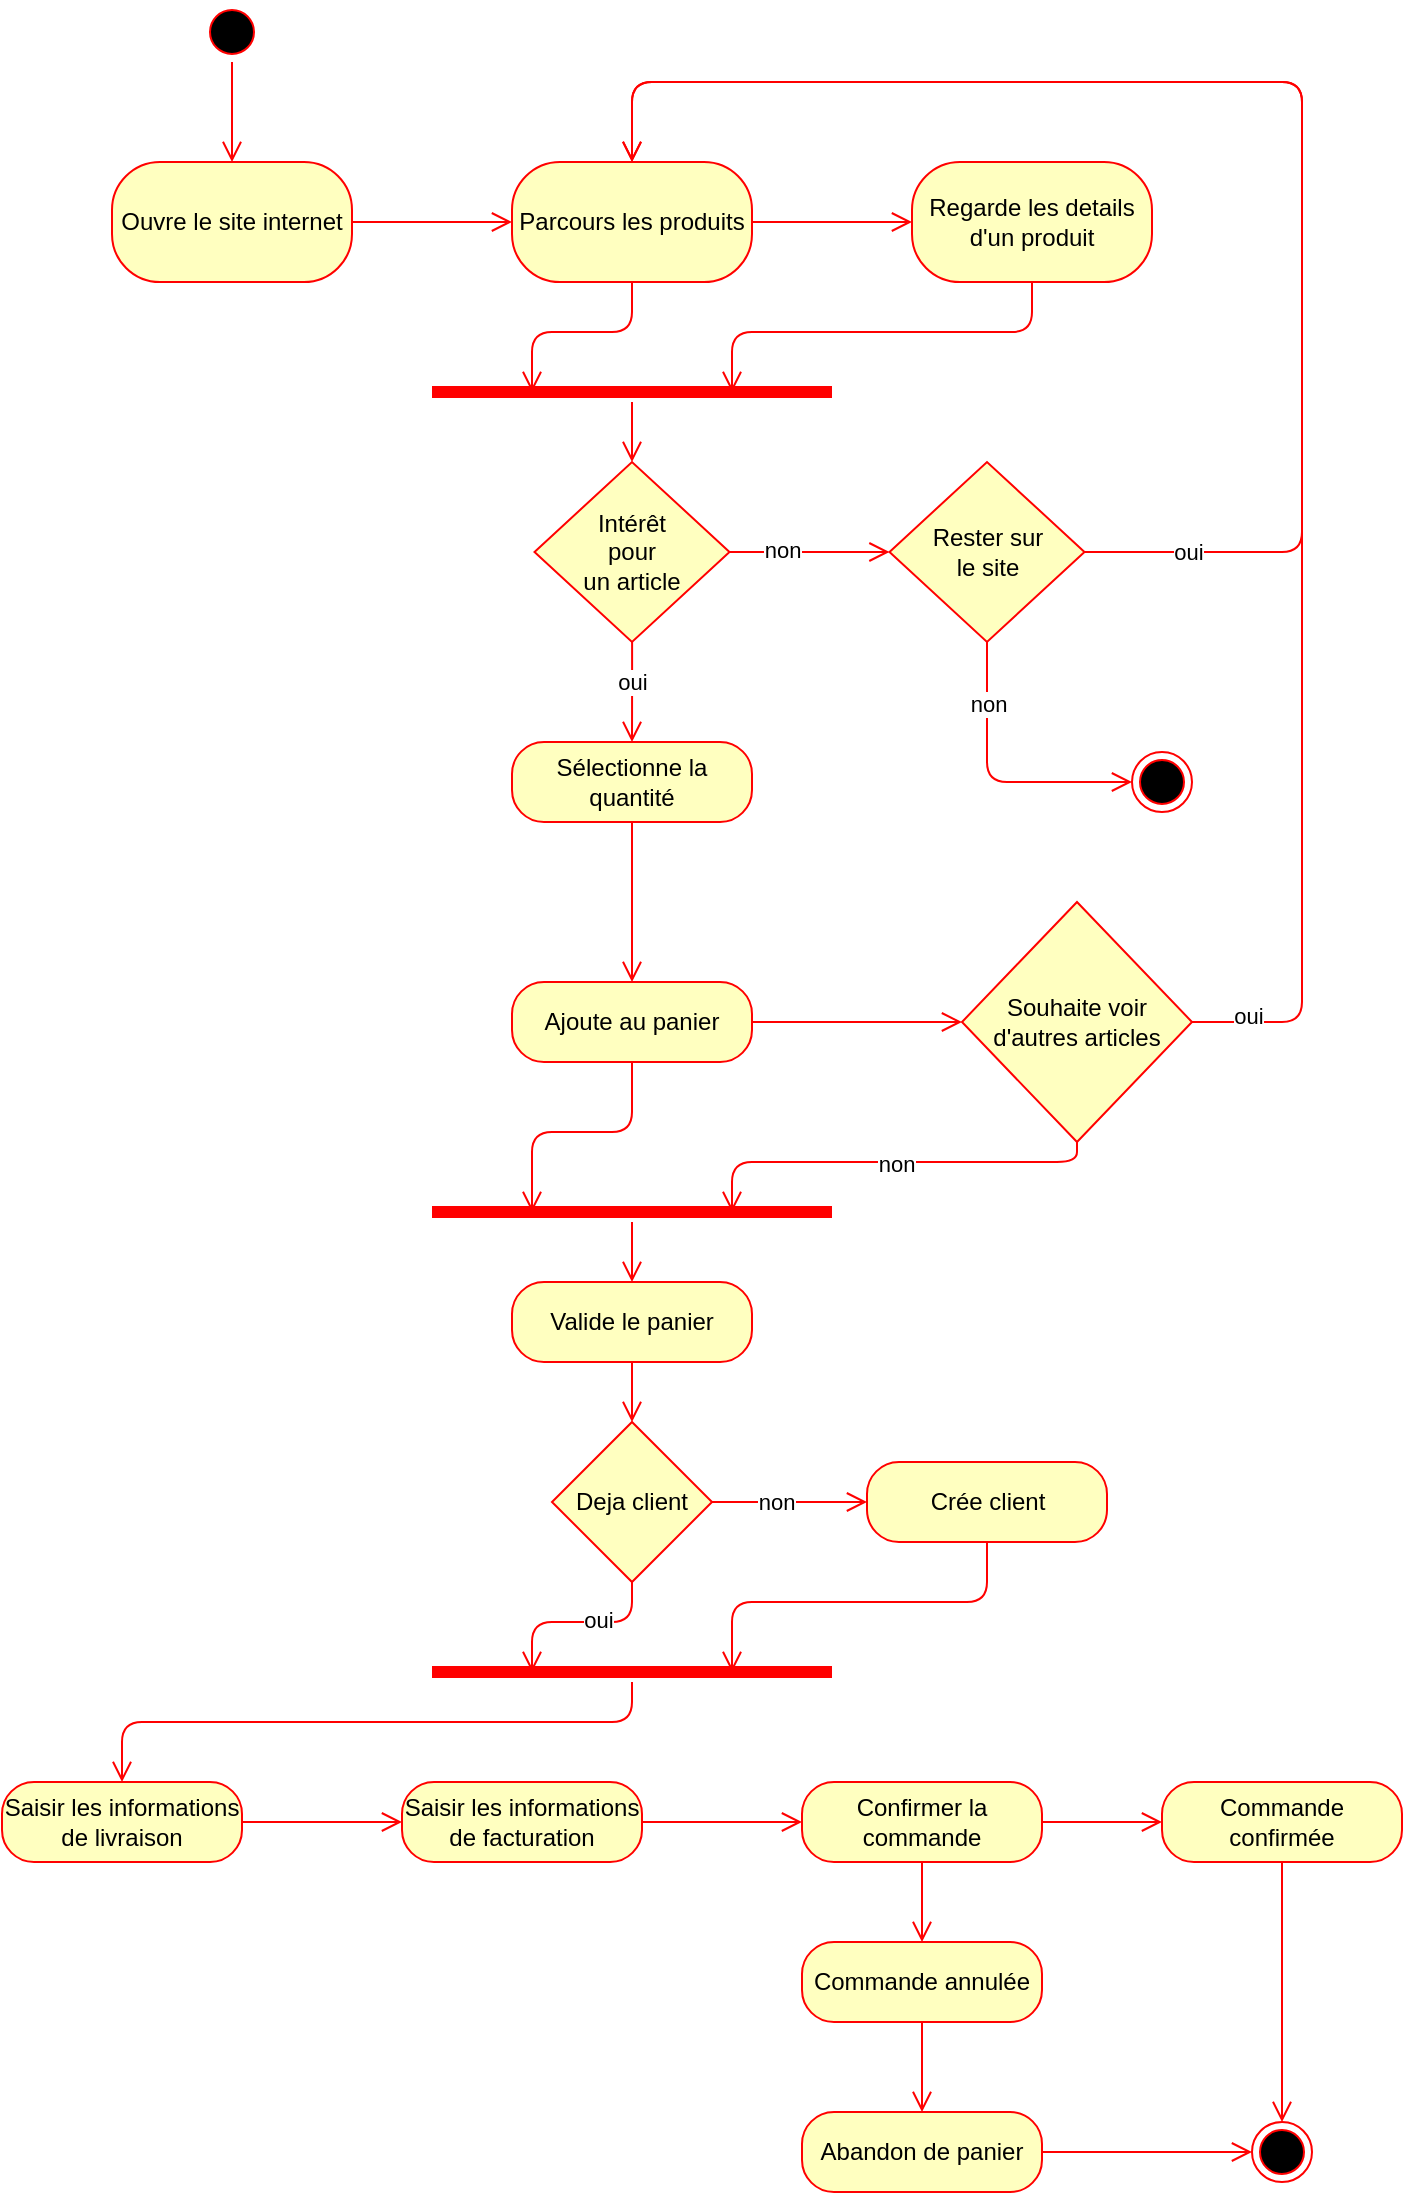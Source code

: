 <mxfile version="14.5.1"><diagram id="iS_wOrwI3ZINQ3SCzMhq" name="Page-1"><mxGraphModel dx="1991" dy="1034" grid="1" gridSize="10" guides="1" tooltips="1" connect="1" arrows="1" fold="1" page="1" pageScale="1" pageWidth="827" pageHeight="1169" math="0" shadow="0"><root><mxCell id="0"/><mxCell id="1" parent="0"/><mxCell id="JMR06myA4c7eKCbgPoZ9-11" value="" style="ellipse;html=1;shape=endState;fillColor=#000000;strokeColor=#ff0000;" vertex="1" parent="1"><mxGeometry x="625" y="405" width="30" height="30" as="geometry"/></mxCell><mxCell id="JMR06myA4c7eKCbgPoZ9-29" style="edgeStyle=orthogonalEdgeStyle;rounded=1;orthogonalLoop=1;jettySize=auto;html=1;exitX=0.5;exitY=1;exitDx=0;exitDy=0;entryX=0;entryY=0.5;entryDx=0;entryDy=0;verticalAlign=bottom;strokeColor=#ff0000;endArrow=open;endSize=8;" edge="1" parent="1" source="JMR06myA4c7eKCbgPoZ9-55" target="JMR06myA4c7eKCbgPoZ9-11"><mxGeometry relative="1" as="geometry"><mxPoint x="420" y="710" as="sourcePoint"/><mxPoint x="640" y="375.0" as="targetPoint"/></mxGeometry></mxCell><mxCell id="JMR06myA4c7eKCbgPoZ9-30" value="non" style="edgeLabel;html=1;align=center;verticalAlign=middle;resizable=0;points=[];" vertex="1" connectable="0" parent="JMR06myA4c7eKCbgPoZ9-29"><mxGeometry x="-0.109" y="2" relative="1" as="geometry"><mxPoint x="-2.06" y="-32.86" as="offset"/></mxGeometry></mxCell><mxCell id="JMR06myA4c7eKCbgPoZ9-51" value="" style="edgeStyle=orthogonalEdgeStyle;rounded=1;orthogonalLoop=1;jettySize=auto;html=1;verticalAlign=bottom;strokeColor=#ff0000;endArrow=open;endSize=8;" edge="1" parent="1" source="JMR06myA4c7eKCbgPoZ9-41" target="JMR06myA4c7eKCbgPoZ9-50"><mxGeometry relative="1" as="geometry"/></mxCell><mxCell id="JMR06myA4c7eKCbgPoZ9-137" style="edgeStyle=orthogonalEdgeStyle;rounded=1;orthogonalLoop=1;jettySize=auto;html=1;exitX=0.5;exitY=1;exitDx=0;exitDy=0;entryX=0.25;entryY=0.5;entryDx=0;entryDy=0;entryPerimeter=0;verticalAlign=bottom;strokeColor=#ff0000;endArrow=open;endSize=8;" edge="1" parent="1" source="JMR06myA4c7eKCbgPoZ9-41" target="JMR06myA4c7eKCbgPoZ9-131"><mxGeometry relative="1" as="geometry"/></mxCell><mxCell id="JMR06myA4c7eKCbgPoZ9-41" value="&lt;span&gt;Parcours les produits&lt;/span&gt;" style="whiteSpace=wrap;html=1;rounded=1;strokeColor=#ff0000;fillColor=#ffffc0;arcSize=40;" vertex="1" parent="1"><mxGeometry x="315" y="110" width="120" height="60" as="geometry"/></mxCell><mxCell id="JMR06myA4c7eKCbgPoZ9-49" value="" style="edgeStyle=orthogonalEdgeStyle;rounded=1;orthogonalLoop=1;jettySize=auto;html=1;verticalAlign=bottom;strokeColor=#ff0000;endArrow=open;endSize=8;" edge="1" parent="1" source="JMR06myA4c7eKCbgPoZ9-45" target="JMR06myA4c7eKCbgPoZ9-41"><mxGeometry relative="1" as="geometry"/></mxCell><mxCell id="JMR06myA4c7eKCbgPoZ9-45" value="Ouvre le site internet" style="whiteSpace=wrap;html=1;rounded=1;strokeColor=#ff0000;fillColor=#ffffc0;arcSize=40;" vertex="1" parent="1"><mxGeometry x="115" y="110" width="120" height="60" as="geometry"/></mxCell><mxCell id="JMR06myA4c7eKCbgPoZ9-138" style="edgeStyle=orthogonalEdgeStyle;rounded=1;orthogonalLoop=1;jettySize=auto;html=1;exitX=0.5;exitY=1;exitDx=0;exitDy=0;entryX=0.75;entryY=0.5;entryDx=0;entryDy=0;entryPerimeter=0;verticalAlign=bottom;strokeColor=#ff0000;endArrow=open;endSize=8;" edge="1" parent="1" source="JMR06myA4c7eKCbgPoZ9-50" target="JMR06myA4c7eKCbgPoZ9-131"><mxGeometry relative="1" as="geometry"/></mxCell><mxCell id="JMR06myA4c7eKCbgPoZ9-50" value="&lt;span&gt;Regarde les details d'un produit&lt;/span&gt;" style="whiteSpace=wrap;html=1;rounded=1;strokeColor=#ff0000;fillColor=#ffffc0;arcSize=40;" vertex="1" parent="1"><mxGeometry x="515" y="110" width="120" height="60" as="geometry"/></mxCell><mxCell id="JMR06myA4c7eKCbgPoZ9-56" value="" style="edgeStyle=orthogonalEdgeStyle;rounded=1;orthogonalLoop=1;jettySize=auto;html=1;verticalAlign=bottom;strokeColor=#ff0000;endArrow=open;endSize=8;" edge="1" parent="1" source="JMR06myA4c7eKCbgPoZ9-52" target="JMR06myA4c7eKCbgPoZ9-55"><mxGeometry relative="1" as="geometry"/></mxCell><mxCell id="JMR06myA4c7eKCbgPoZ9-57" value="non" style="edgeLabel;html=1;align=center;verticalAlign=middle;resizable=0;points=[];" vertex="1" connectable="0" parent="JMR06myA4c7eKCbgPoZ9-56"><mxGeometry x="-0.344" y="1" relative="1" as="geometry"><mxPoint as="offset"/></mxGeometry></mxCell><mxCell id="JMR06myA4c7eKCbgPoZ9-64" value="" style="edgeStyle=orthogonalEdgeStyle;rounded=1;orthogonalLoop=1;jettySize=auto;html=1;verticalAlign=bottom;strokeColor=#ff0000;endArrow=open;endSize=8;entryX=0.5;entryY=0;entryDx=0;entryDy=0;" edge="1" parent="1" source="JMR06myA4c7eKCbgPoZ9-52" target="JMR06myA4c7eKCbgPoZ9-69"><mxGeometry relative="1" as="geometry"><mxPoint x="375" y="410" as="targetPoint"/></mxGeometry></mxCell><mxCell id="JMR06myA4c7eKCbgPoZ9-67" value="oui" style="edgeLabel;html=1;align=center;verticalAlign=middle;resizable=0;points=[];" vertex="1" connectable="0" parent="JMR06myA4c7eKCbgPoZ9-64"><mxGeometry x="-0.488" y="-1" relative="1" as="geometry"><mxPoint x="0.9" y="7.09" as="offset"/></mxGeometry></mxCell><mxCell id="JMR06myA4c7eKCbgPoZ9-52" value="&lt;span&gt;Intérêt&lt;/span&gt;&lt;br&gt;&lt;span&gt;pour&lt;/span&gt;&lt;br&gt;&lt;span&gt;un article&lt;/span&gt;" style="rhombus;whiteSpace=wrap;html=1;rounded=1;strokeColor=#ff0000;fillColor=#ffffc0;arcSize=0;" vertex="1" parent="1"><mxGeometry x="326.25" y="260" width="97.5" height="90" as="geometry"/></mxCell><mxCell id="JMR06myA4c7eKCbgPoZ9-58" style="edgeStyle=orthogonalEdgeStyle;rounded=1;orthogonalLoop=1;jettySize=auto;html=1;exitX=1;exitY=0.5;exitDx=0;exitDy=0;entryX=0.5;entryY=0;entryDx=0;entryDy=0;verticalAlign=bottom;strokeColor=#ff0000;endArrow=open;endSize=8;" edge="1" parent="1" source="JMR06myA4c7eKCbgPoZ9-55" target="JMR06myA4c7eKCbgPoZ9-41"><mxGeometry relative="1" as="geometry"><Array as="points"><mxPoint x="710" y="305"/><mxPoint x="710" y="70"/><mxPoint x="375" y="70"/></Array></mxGeometry></mxCell><mxCell id="JMR06myA4c7eKCbgPoZ9-68" value="oui" style="edgeLabel;html=1;align=center;verticalAlign=middle;resizable=0;points=[];" vertex="1" connectable="0" parent="JMR06myA4c7eKCbgPoZ9-58"><mxGeometry x="-0.815" y="3" relative="1" as="geometry"><mxPoint x="-14.7" y="2.98" as="offset"/></mxGeometry></mxCell><mxCell id="JMR06myA4c7eKCbgPoZ9-55" value="Rester sur&lt;br&gt;le site" style="rhombus;whiteSpace=wrap;html=1;rounded=1;strokeColor=#ff0000;fillColor=#ffffc0;arcSize=0;" vertex="1" parent="1"><mxGeometry x="503.75" y="260" width="97.5" height="90" as="geometry"/></mxCell><mxCell id="JMR06myA4c7eKCbgPoZ9-85" value="" style="edgeStyle=orthogonalEdgeStyle;rounded=1;orthogonalLoop=1;jettySize=auto;html=1;verticalAlign=bottom;strokeColor=#ff0000;endArrow=open;endSize=8;" edge="1" parent="1" source="JMR06myA4c7eKCbgPoZ9-69" target="JMR06myA4c7eKCbgPoZ9-84"><mxGeometry relative="1" as="geometry"/></mxCell><mxCell id="JMR06myA4c7eKCbgPoZ9-69" value="Sélectionne la quantité" style="rounded=1;whiteSpace=wrap;html=1;arcSize=40;fontColor=#000000;fillColor=#ffffc0;strokeColor=#ff0000;" vertex="1" parent="1"><mxGeometry x="315" y="400" width="120" height="40" as="geometry"/></mxCell><mxCell id="JMR06myA4c7eKCbgPoZ9-77" value="" style="edgeStyle=orthogonalEdgeStyle;rounded=1;orthogonalLoop=1;jettySize=auto;html=1;verticalAlign=bottom;strokeColor=#ff0000;endArrow=open;endSize=8;" edge="1" parent="1" source="JMR06myA4c7eKCbgPoZ9-75" target="JMR06myA4c7eKCbgPoZ9-45"><mxGeometry relative="1" as="geometry"/></mxCell><mxCell id="JMR06myA4c7eKCbgPoZ9-75" value="" style="ellipse;html=1;shape=startState;fillColor=#000000;strokeColor=#ff0000;" vertex="1" parent="1"><mxGeometry x="160" y="30" width="30" height="30" as="geometry"/></mxCell><mxCell id="JMR06myA4c7eKCbgPoZ9-88" value="" style="edgeStyle=orthogonalEdgeStyle;rounded=1;orthogonalLoop=1;jettySize=auto;html=1;verticalAlign=bottom;strokeColor=#ff0000;endArrow=open;endSize=8;" edge="1" parent="1" source="JMR06myA4c7eKCbgPoZ9-84" target="JMR06myA4c7eKCbgPoZ9-87"><mxGeometry relative="1" as="geometry"/></mxCell><mxCell id="JMR06myA4c7eKCbgPoZ9-142" style="edgeStyle=orthogonalEdgeStyle;rounded=1;orthogonalLoop=1;jettySize=auto;html=1;exitX=0.5;exitY=1;exitDx=0;exitDy=0;entryX=0.25;entryY=0.5;entryDx=0;entryDy=0;entryPerimeter=0;verticalAlign=bottom;strokeColor=#ff0000;endArrow=open;endSize=8;" edge="1" parent="1" source="JMR06myA4c7eKCbgPoZ9-84" target="JMR06myA4c7eKCbgPoZ9-140"><mxGeometry relative="1" as="geometry"/></mxCell><mxCell id="JMR06myA4c7eKCbgPoZ9-84" value="Ajoute au panier" style="rounded=1;whiteSpace=wrap;html=1;arcSize=40;fontColor=#000000;fillColor=#ffffc0;strokeColor=#ff0000;" vertex="1" parent="1"><mxGeometry x="315" y="520" width="120" height="40" as="geometry"/></mxCell><mxCell id="JMR06myA4c7eKCbgPoZ9-89" style="edgeStyle=orthogonalEdgeStyle;rounded=1;orthogonalLoop=1;jettySize=auto;html=1;exitX=1;exitY=0.5;exitDx=0;exitDy=0;entryX=0.5;entryY=0;entryDx=0;entryDy=0;verticalAlign=bottom;strokeColor=#ff0000;endArrow=open;endSize=8;" edge="1" parent="1" source="JMR06myA4c7eKCbgPoZ9-87" target="JMR06myA4c7eKCbgPoZ9-41"><mxGeometry relative="1" as="geometry"><Array as="points"><mxPoint x="710" y="540"/><mxPoint x="710" y="70"/><mxPoint x="375" y="70"/></Array></mxGeometry></mxCell><mxCell id="JMR06myA4c7eKCbgPoZ9-90" value="oui" style="edgeLabel;html=1;align=center;verticalAlign=middle;resizable=0;points=[];" vertex="1" connectable="0" parent="JMR06myA4c7eKCbgPoZ9-89"><mxGeometry x="-0.939" y="3" relative="1" as="geometry"><mxPoint as="offset"/></mxGeometry></mxCell><mxCell id="JMR06myA4c7eKCbgPoZ9-143" style="edgeStyle=orthogonalEdgeStyle;rounded=1;orthogonalLoop=1;jettySize=auto;html=1;exitX=0.5;exitY=1;exitDx=0;exitDy=0;entryX=0.75;entryY=0.5;entryDx=0;entryDy=0;entryPerimeter=0;verticalAlign=bottom;strokeColor=#ff0000;endArrow=open;endSize=8;" edge="1" parent="1" source="JMR06myA4c7eKCbgPoZ9-87" target="JMR06myA4c7eKCbgPoZ9-140"><mxGeometry relative="1" as="geometry"><Array as="points"><mxPoint x="598" y="610"/><mxPoint x="425" y="610"/></Array></mxGeometry></mxCell><mxCell id="JMR06myA4c7eKCbgPoZ9-145" value="non" style="edgeLabel;html=1;align=center;verticalAlign=middle;resizable=0;points=[];" vertex="1" connectable="0" parent="JMR06myA4c7eKCbgPoZ9-143"><mxGeometry x="-0.031" y="1" relative="1" as="geometry"><mxPoint as="offset"/></mxGeometry></mxCell><mxCell id="JMR06myA4c7eKCbgPoZ9-87" value="Souhaite voir d'autres articles" style="rhombus;whiteSpace=wrap;html=1;rounded=1;strokeColor=#ff0000;fillColor=#ffffc0;arcSize=0;" vertex="1" parent="1"><mxGeometry x="540" y="480" width="115" height="120" as="geometry"/></mxCell><mxCell id="JMR06myA4c7eKCbgPoZ9-99" value="" style="edgeStyle=orthogonalEdgeStyle;rounded=1;orthogonalLoop=1;jettySize=auto;html=1;verticalAlign=bottom;strokeColor=#ff0000;endArrow=open;endSize=8;" edge="1" parent="1" source="JMR06myA4c7eKCbgPoZ9-94" target="JMR06myA4c7eKCbgPoZ9-98"><mxGeometry relative="1" as="geometry"/></mxCell><mxCell id="JMR06myA4c7eKCbgPoZ9-94" value="Valide le panier" style="rounded=1;whiteSpace=wrap;html=1;arcSize=40;fontColor=#000000;fillColor=#ffffc0;strokeColor=#ff0000;" vertex="1" parent="1"><mxGeometry x="315" y="670" width="120" height="40" as="geometry"/></mxCell><mxCell id="JMR06myA4c7eKCbgPoZ9-104" value="" style="edgeStyle=orthogonalEdgeStyle;rounded=1;orthogonalLoop=1;jettySize=auto;html=1;verticalAlign=bottom;strokeColor=#ff0000;endArrow=open;endSize=8;" edge="1" parent="1" source="JMR06myA4c7eKCbgPoZ9-98" target="JMR06myA4c7eKCbgPoZ9-102"><mxGeometry relative="1" as="geometry"/></mxCell><mxCell id="JMR06myA4c7eKCbgPoZ9-105" value="non" style="edgeLabel;html=1;align=center;verticalAlign=middle;resizable=0;points=[];" vertex="1" connectable="0" parent="JMR06myA4c7eKCbgPoZ9-104"><mxGeometry x="-0.174" relative="1" as="geometry"><mxPoint as="offset"/></mxGeometry></mxCell><mxCell id="JMR06myA4c7eKCbgPoZ9-108" value="" style="edgeStyle=orthogonalEdgeStyle;rounded=1;orthogonalLoop=1;jettySize=auto;html=1;verticalAlign=bottom;strokeColor=#ff0000;endArrow=open;endSize=8;entryX=0.25;entryY=0.5;entryDx=0;entryDy=0;entryPerimeter=0;" edge="1" parent="1" source="JMR06myA4c7eKCbgPoZ9-98" target="JMR06myA4c7eKCbgPoZ9-106"><mxGeometry relative="1" as="geometry"/></mxCell><mxCell id="JMR06myA4c7eKCbgPoZ9-146" value="oui" style="edgeLabel;html=1;align=center;verticalAlign=middle;resizable=0;points=[];" vertex="1" connectable="0" parent="JMR06myA4c7eKCbgPoZ9-108"><mxGeometry x="-0.212" y="-1" relative="1" as="geometry"><mxPoint as="offset"/></mxGeometry></mxCell><mxCell id="JMR06myA4c7eKCbgPoZ9-98" value="Deja client" style="rhombus;whiteSpace=wrap;html=1;rounded=1;strokeColor=#ff0000;fillColor=#ffffc0;arcSize=0;" vertex="1" parent="1"><mxGeometry x="335" y="740" width="80" height="80" as="geometry"/></mxCell><mxCell id="JMR06myA4c7eKCbgPoZ9-139" style="edgeStyle=orthogonalEdgeStyle;rounded=1;orthogonalLoop=1;jettySize=auto;html=1;exitX=0.5;exitY=1;exitDx=0;exitDy=0;entryX=0.75;entryY=0.5;entryDx=0;entryDy=0;entryPerimeter=0;verticalAlign=bottom;strokeColor=#ff0000;endArrow=open;endSize=8;" edge="1" parent="1" source="JMR06myA4c7eKCbgPoZ9-102" target="JMR06myA4c7eKCbgPoZ9-106"><mxGeometry relative="1" as="geometry"/></mxCell><mxCell id="JMR06myA4c7eKCbgPoZ9-102" value="Crée client" style="rounded=1;whiteSpace=wrap;html=1;arcSize=40;fontColor=#000000;fillColor=#ffffc0;strokeColor=#ff0000;" vertex="1" parent="1"><mxGeometry x="492.5" y="760" width="120" height="40" as="geometry"/></mxCell><mxCell id="JMR06myA4c7eKCbgPoZ9-106" value="" style="shape=line;html=1;strokeWidth=6;strokeColor=#ff0000;" vertex="1" parent="1"><mxGeometry x="275" y="860" width="200" height="10" as="geometry"/></mxCell><mxCell id="JMR06myA4c7eKCbgPoZ9-107" value="" style="edgeStyle=orthogonalEdgeStyle;html=1;verticalAlign=bottom;endArrow=open;endSize=8;strokeColor=#ff0000;entryX=0.5;entryY=0;entryDx=0;entryDy=0;" edge="1" source="JMR06myA4c7eKCbgPoZ9-106" parent="1" target="JMR06myA4c7eKCbgPoZ9-109"><mxGeometry relative="1" as="geometry"><mxPoint x="375" y="940" as="targetPoint"/><Array as="points"><mxPoint x="375" y="890"/><mxPoint x="120" y="890"/></Array></mxGeometry></mxCell><mxCell id="JMR06myA4c7eKCbgPoZ9-112" value="" style="edgeStyle=orthogonalEdgeStyle;rounded=1;orthogonalLoop=1;jettySize=auto;html=1;verticalAlign=bottom;strokeColor=#ff0000;endArrow=open;endSize=8;" edge="1" parent="1" source="JMR06myA4c7eKCbgPoZ9-109" target="JMR06myA4c7eKCbgPoZ9-111"><mxGeometry relative="1" as="geometry"/></mxCell><mxCell id="JMR06myA4c7eKCbgPoZ9-109" value="Saisir les informations de livraison" style="rounded=1;whiteSpace=wrap;html=1;arcSize=40;fontColor=#000000;fillColor=#ffffc0;strokeColor=#ff0000;" vertex="1" parent="1"><mxGeometry x="60" y="920" width="120" height="40" as="geometry"/></mxCell><mxCell id="JMR06myA4c7eKCbgPoZ9-114" value="" style="edgeStyle=orthogonalEdgeStyle;rounded=1;orthogonalLoop=1;jettySize=auto;html=1;verticalAlign=bottom;strokeColor=#ff0000;endArrow=open;endSize=8;" edge="1" parent="1" source="JMR06myA4c7eKCbgPoZ9-111" target="JMR06myA4c7eKCbgPoZ9-113"><mxGeometry relative="1" as="geometry"/></mxCell><mxCell id="JMR06myA4c7eKCbgPoZ9-111" value="Saisir les informations de facturation" style="rounded=1;whiteSpace=wrap;html=1;arcSize=40;fontColor=#000000;fillColor=#ffffc0;strokeColor=#ff0000;" vertex="1" parent="1"><mxGeometry x="260" y="920" width="120" height="40" as="geometry"/></mxCell><mxCell id="JMR06myA4c7eKCbgPoZ9-116" value="" style="edgeStyle=orthogonalEdgeStyle;rounded=1;orthogonalLoop=1;jettySize=auto;html=1;verticalAlign=bottom;strokeColor=#ff0000;endArrow=open;endSize=8;entryX=0;entryY=0.5;entryDx=0;entryDy=0;entryPerimeter=0;" edge="1" parent="1" source="JMR06myA4c7eKCbgPoZ9-113" target="JMR06myA4c7eKCbgPoZ9-124"><mxGeometry relative="1" as="geometry"><mxPoint x="640" y="980" as="targetPoint"/></mxGeometry></mxCell><mxCell id="JMR06myA4c7eKCbgPoZ9-128" value="" style="edgeStyle=orthogonalEdgeStyle;rounded=1;orthogonalLoop=1;jettySize=auto;html=1;verticalAlign=bottom;strokeColor=#ff0000;endArrow=open;endSize=8;" edge="1" parent="1" source="JMR06myA4c7eKCbgPoZ9-113" target="JMR06myA4c7eKCbgPoZ9-126"><mxGeometry relative="1" as="geometry"/></mxCell><mxCell id="JMR06myA4c7eKCbgPoZ9-113" value="Confirmer la commande" style="rounded=1;whiteSpace=wrap;html=1;arcSize=40;fontColor=#000000;fillColor=#ffffc0;strokeColor=#ff0000;" vertex="1" parent="1"><mxGeometry x="460" y="920" width="120" height="40" as="geometry"/></mxCell><mxCell id="JMR06myA4c7eKCbgPoZ9-119" value="" style="edgeStyle=orthogonalEdgeStyle;rounded=1;orthogonalLoop=1;jettySize=auto;html=1;verticalAlign=bottom;strokeColor=#ff0000;endArrow=open;endSize=8;exitX=0.5;exitY=0;exitDx=0;exitDy=0;" edge="1" parent="1" source="JMR06myA4c7eKCbgPoZ9-124" target="JMR06myA4c7eKCbgPoZ9-118"><mxGeometry relative="1" as="geometry"><mxPoint x="687.5" y="930" as="sourcePoint"/><Array as="points"><mxPoint x="700" y="1070"/><mxPoint x="700" y="1070"/></Array></mxGeometry></mxCell><mxCell id="JMR06myA4c7eKCbgPoZ9-118" value="" style="ellipse;html=1;shape=endState;fillColor=#000000;strokeColor=#ff0000;" vertex="1" parent="1"><mxGeometry x="685" y="1090" width="30" height="30" as="geometry"/></mxCell><mxCell id="JMR06myA4c7eKCbgPoZ9-124" value="Commande confirmée" style="rounded=1;whiteSpace=wrap;html=1;arcSize=40;fontColor=#000000;fillColor=#ffffc0;strokeColor=#ff0000;" vertex="1" parent="1"><mxGeometry x="640" y="920" width="120" height="40" as="geometry"/></mxCell><mxCell id="JMR06myA4c7eKCbgPoZ9-130" value="" style="edgeStyle=orthogonalEdgeStyle;rounded=1;orthogonalLoop=1;jettySize=auto;html=1;verticalAlign=bottom;strokeColor=#ff0000;endArrow=open;endSize=8;" edge="1" parent="1" source="JMR06myA4c7eKCbgPoZ9-126" target="JMR06myA4c7eKCbgPoZ9-129"><mxGeometry relative="1" as="geometry"/></mxCell><mxCell id="JMR06myA4c7eKCbgPoZ9-126" value="Commande annulée" style="rounded=1;whiteSpace=wrap;html=1;arcSize=40;fontColor=#000000;fillColor=#ffffc0;strokeColor=#ff0000;" vertex="1" parent="1"><mxGeometry x="460" y="1000" width="120" height="40" as="geometry"/></mxCell><mxCell id="JMR06myA4c7eKCbgPoZ9-127" value="" style="edgeStyle=orthogonalEdgeStyle;html=1;verticalAlign=bottom;endArrow=open;endSize=8;strokeColor=#ff0000;entryX=0;entryY=0.5;entryDx=0;entryDy=0;exitX=1;exitY=0.5;exitDx=0;exitDy=0;" edge="1" source="JMR06myA4c7eKCbgPoZ9-129" parent="1" target="JMR06myA4c7eKCbgPoZ9-118"><mxGeometry relative="1" as="geometry"><mxPoint x="520" y="1140" as="targetPoint"/></mxGeometry></mxCell><mxCell id="JMR06myA4c7eKCbgPoZ9-129" value="Abandon de panier" style="rounded=1;whiteSpace=wrap;html=1;arcSize=40;fontColor=#000000;fillColor=#ffffc0;strokeColor=#ff0000;" vertex="1" parent="1"><mxGeometry x="460" y="1085" width="120" height="40" as="geometry"/></mxCell><mxCell id="JMR06myA4c7eKCbgPoZ9-131" value="" style="shape=line;html=1;strokeWidth=6;strokeColor=#ff0000;" vertex="1" parent="1"><mxGeometry x="275" y="220" width="200" height="10" as="geometry"/></mxCell><mxCell id="JMR06myA4c7eKCbgPoZ9-132" value="" style="edgeStyle=orthogonalEdgeStyle;html=1;verticalAlign=bottom;endArrow=open;endSize=8;strokeColor=#ff0000;entryX=0.5;entryY=0;entryDx=0;entryDy=0;" edge="1" source="JMR06myA4c7eKCbgPoZ9-131" parent="1" target="JMR06myA4c7eKCbgPoZ9-52"><mxGeometry relative="1" as="geometry"><mxPoint x="300" y="330" as="targetPoint"/></mxGeometry></mxCell><mxCell id="JMR06myA4c7eKCbgPoZ9-144" value="" style="edgeStyle=orthogonalEdgeStyle;rounded=1;orthogonalLoop=1;jettySize=auto;html=1;verticalAlign=bottom;strokeColor=#ff0000;endArrow=open;endSize=8;" edge="1" parent="1" source="JMR06myA4c7eKCbgPoZ9-140" target="JMR06myA4c7eKCbgPoZ9-94"><mxGeometry relative="1" as="geometry"/></mxCell><mxCell id="JMR06myA4c7eKCbgPoZ9-140" value="" style="shape=line;html=1;strokeWidth=6;strokeColor=#ff0000;" vertex="1" parent="1"><mxGeometry x="275" y="630" width="200" height="10" as="geometry"/></mxCell></root></mxGraphModel></diagram></mxfile>